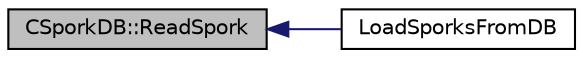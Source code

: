 digraph "CSporkDB::ReadSpork"
{
  edge [fontname="Helvetica",fontsize="10",labelfontname="Helvetica",labelfontsize="10"];
  node [fontname="Helvetica",fontsize="10",shape=record];
  rankdir="LR";
  Node72 [label="CSporkDB::ReadSpork",height=0.2,width=0.4,color="black", fillcolor="grey75", style="filled", fontcolor="black"];
  Node72 -> Node73 [dir="back",color="midnightblue",fontsize="10",style="solid",fontname="Helvetica"];
  Node73 [label="LoadSporksFromDB",height=0.2,width=0.4,color="black", fillcolor="white", style="filled",URL="$spork_8h.html#a8ca9266accb6cf34f86a4f9244f22e79"];
}
